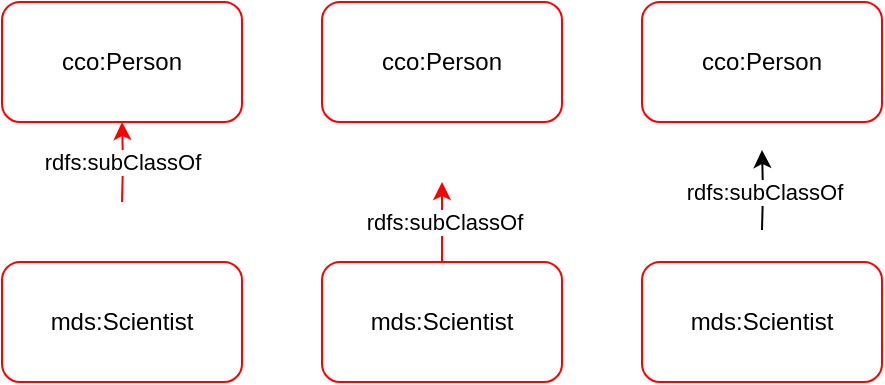 <mxfile version="24.5.1" type="device">
  <diagram name="Page-1" id="5LcMA3kwRHNBWpp1UkyC">
    <mxGraphModel dx="1180" dy="660" grid="1" gridSize="10" guides="1" tooltips="1" connect="1" arrows="1" fold="1" page="1" pageScale="1" pageWidth="1100" pageHeight="850" math="0" shadow="0">
      <root>
        <mxCell id="0" />
        <mxCell id="1" parent="0" />
        <mxCell id="XvOeeY5n2dAaE72KoK13-2" value="cco:Person" style="rounded=1;whiteSpace=wrap;html=1;strokeColor=#ff0000" parent="1" vertex="1">
          <mxGeometry x="480" y="150" width="120" height="60" as="geometry" />
        </mxCell>
        <mxCell id="XvOeeY5n2dAaE72KoK13-4" value="rdfs:subClassOf" style="edgeStyle=orthogonalEdgeStyle;rounded=0;orthogonalLoop=1;jettySize=auto;html=1;strokeColor=#ff0000" parent="1" target="XvOeeY5n2dAaE72KoK13-2" edge="1">
          <mxGeometry relative="1" as="geometry">
            <mxPoint x="540" y="250" as="sourcePoint" />
          </mxGeometry>
        </mxCell>
        <mxCell id="XvOeeY5n2dAaE72KoK13-3" value="mds:Scientist" style="rounded=1;whiteSpace=wrap;html=1;strokeColor=#ff0000" parent="1" vertex="1">
          <mxGeometry x="480" y="280" width="120" height="60" as="geometry" />
        </mxCell>
        <mxCell id="s37kBZLe2PoJXRTF0L8Z-4" value="cco:Person" style="rounded=1;whiteSpace=wrap;html=1;strokeColor=#ff0000" parent="1" vertex="1">
          <mxGeometry x="640" y="150" width="120" height="60" as="geometry" />
        </mxCell>
        <mxCell id="s37kBZLe2PoJXRTF0L8Z-5" value="rdfs:subClassOf" style="edgeStyle=orthogonalEdgeStyle;rounded=0;orthogonalLoop=1;jettySize=auto;html=1;strokeColor=#ff0000" parent="1" source="s37kBZLe2PoJXRTF0L8Z-6" edge="1">
          <mxGeometry relative="1" as="geometry">
            <mxPoint x="700" y="240" as="targetPoint" />
          </mxGeometry>
        </mxCell>
        <mxCell id="s37kBZLe2PoJXRTF0L8Z-6" value="mds:Scientist" style="rounded=1;whiteSpace=wrap;html=1;strokeColor=#ff0000" parent="1" vertex="1">
          <mxGeometry x="640" y="280" width="120" height="60" as="geometry" />
        </mxCell>
        <mxCell id="s37kBZLe2PoJXRTF0L8Z-7" value="cco:Person" style="rounded=1;whiteSpace=wrap;html=1;strokeColor=#ff0000" parent="1" vertex="1">
          <mxGeometry x="800" y="150" width="120" height="60" as="geometry" />
        </mxCell>
        <mxCell id="s37kBZLe2PoJXRTF0L8Z-8" value="rdfs:subClassOf" style="edgeStyle=orthogonalEdgeStyle;rounded=0;orthogonalLoop=1;jettySize=auto;html=1;" parent="1" edge="1">
          <mxGeometry relative="1" as="geometry">
            <mxPoint x="860" y="224" as="targetPoint" />
            <mxPoint x="860" y="264" as="sourcePoint" />
          </mxGeometry>
        </mxCell>
        <mxCell id="s37kBZLe2PoJXRTF0L8Z-9" value="mds:Scientist" style="rounded=1;whiteSpace=wrap;html=1;strokeColor=#ff0000" parent="1" vertex="1">
          <mxGeometry x="800" y="280" width="120" height="60" as="geometry" />
        </mxCell>
      </root>
    </mxGraphModel>
  </diagram>
</mxfile>